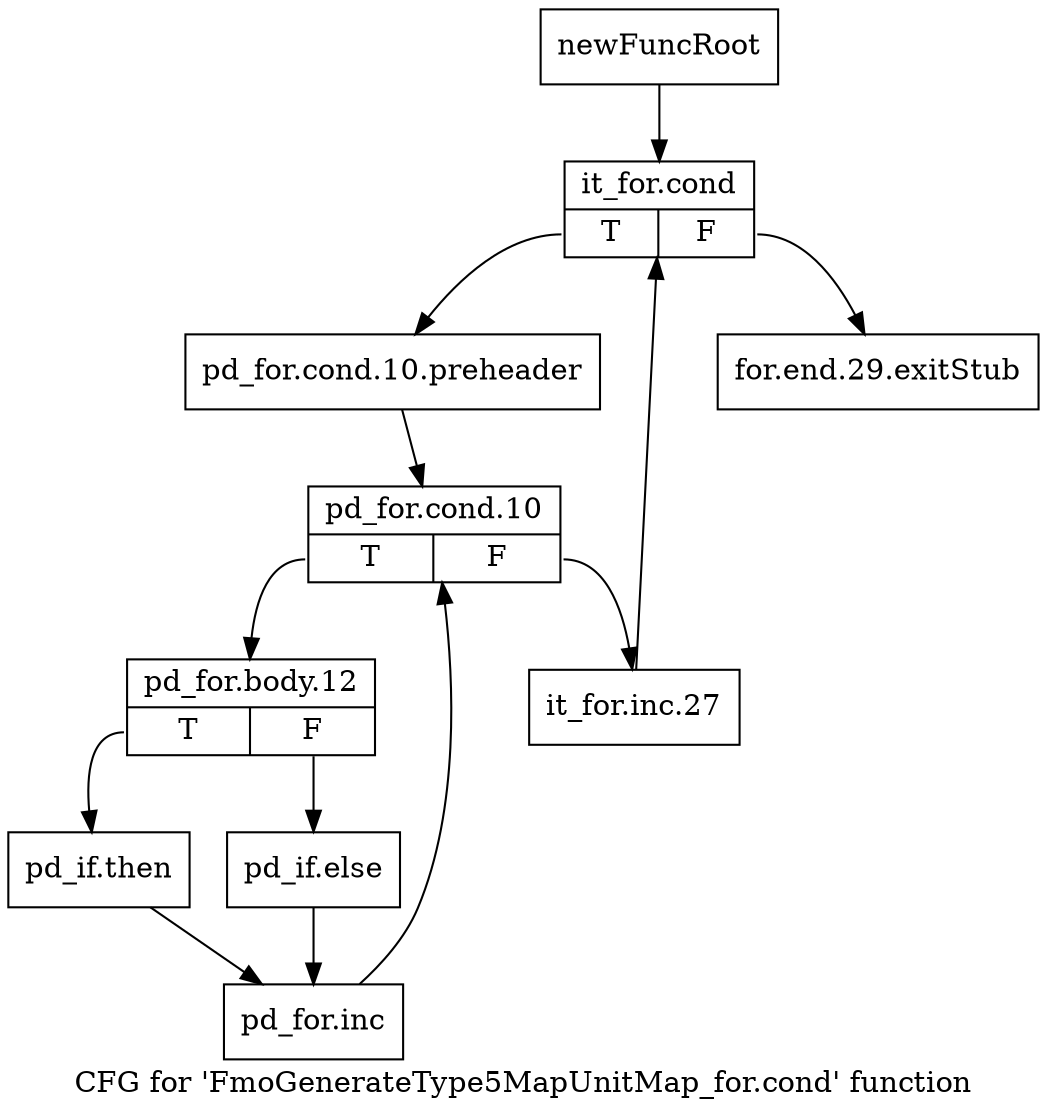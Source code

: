 digraph "CFG for 'FmoGenerateType5MapUnitMap_for.cond' function" {
	label="CFG for 'FmoGenerateType5MapUnitMap_for.cond' function";

	Node0x246b3e0 [shape=record,label="{newFuncRoot}"];
	Node0x246b3e0 -> Node0x246b480;
	Node0x246b430 [shape=record,label="{for.end.29.exitStub}"];
	Node0x246b480 [shape=record,label="{it_for.cond|{<s0>T|<s1>F}}"];
	Node0x246b480:s0 -> Node0x246b4d0;
	Node0x246b480:s1 -> Node0x246b430;
	Node0x246b4d0 [shape=record,label="{pd_for.cond.10.preheader}"];
	Node0x246b4d0 -> Node0x246b520;
	Node0x246b520 [shape=record,label="{pd_for.cond.10|{<s0>T|<s1>F}}"];
	Node0x246b520:s0 -> Node0x246b5c0;
	Node0x246b520:s1 -> Node0x246b570;
	Node0x246b570 [shape=record,label="{it_for.inc.27}"];
	Node0x246b570 -> Node0x246b480;
	Node0x246b5c0 [shape=record,label="{pd_for.body.12|{<s0>T|<s1>F}}"];
	Node0x246b5c0:s0 -> Node0x246b660;
	Node0x246b5c0:s1 -> Node0x246b610;
	Node0x246b610 [shape=record,label="{pd_if.else}"];
	Node0x246b610 -> Node0x246b6b0;
	Node0x246b660 [shape=record,label="{pd_if.then}"];
	Node0x246b660 -> Node0x246b6b0;
	Node0x246b6b0 [shape=record,label="{pd_for.inc}"];
	Node0x246b6b0 -> Node0x246b520;
}

